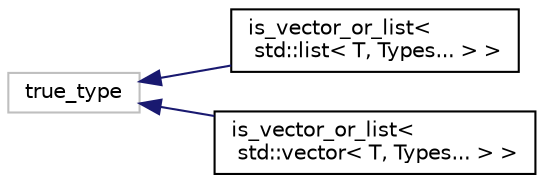 digraph "Graphical Class Hierarchy"
{
  edge [fontname="Helvetica",fontsize="10",labelfontname="Helvetica",labelfontsize="10"];
  node [fontname="Helvetica",fontsize="10",shape=record];
  rankdir="LR";
  Node2 [label="true_type",height=0.2,width=0.4,color="grey75", fillcolor="white", style="filled"];
  Node2 -> Node0 [dir="back",color="midnightblue",fontsize="10",style="solid",fontname="Helvetica"];
  Node0 [label="is_vector_or_list\<\l std::list\< T, Types... \> \>",height=0.2,width=0.4,color="black", fillcolor="white", style="filled",URL="$structis__vector__or__list_3_01std_1_1list_3_01T_00_01Types_8_8_8_01_4_01_4.html"];
  Node2 -> Node4 [dir="back",color="midnightblue",fontsize="10",style="solid",fontname="Helvetica"];
  Node4 [label="is_vector_or_list\<\l std::vector\< T, Types... \> \>",height=0.2,width=0.4,color="black", fillcolor="white", style="filled",URL="$structis__vector__or__list_3_01std_1_1vector_3_01T_00_01Types_8_8_8_01_4_01_4.html"];
}
